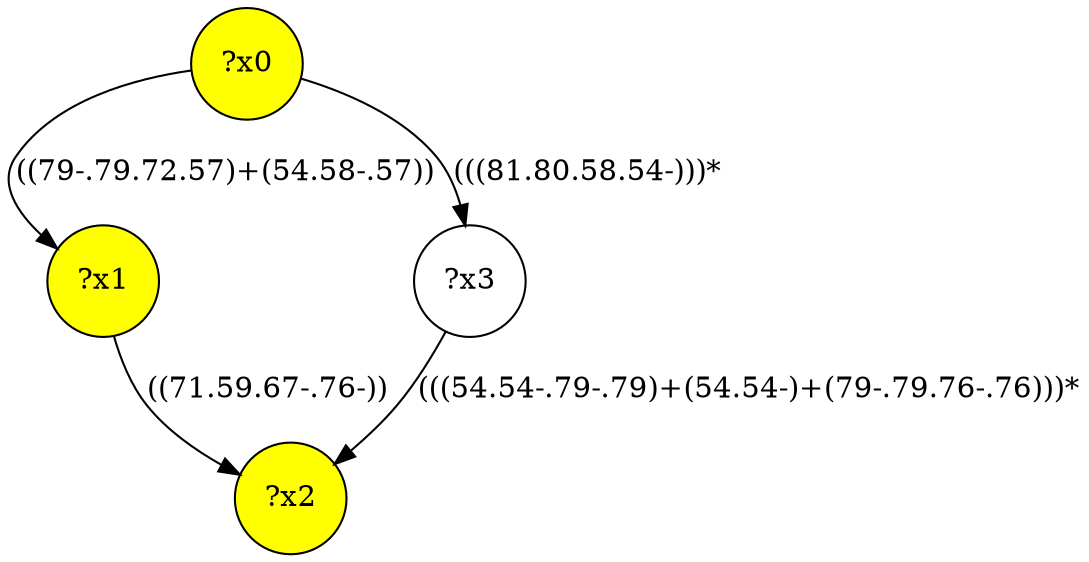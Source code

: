 digraph g {
	x1 [fillcolor="yellow", style="filled," shape=circle, label="?x1"];
	x0 [fillcolor="yellow", style="filled," shape=circle, label="?x0"];
	x2 [fillcolor="yellow", style="filled," shape=circle, label="?x2"];
	x0 -> x1 [label="((79-.79.72.57)+(54.58-.57))"];
	x1 -> x2 [label="((71.59.67-.76-))"];
	x3 [shape=circle, label="?x3"];
	x0 -> x3 [label="(((81.80.58.54-)))*"];
	x3 -> x2 [label="(((54.54-.79-.79)+(54.54-)+(79-.79.76-.76)))*"];
}
